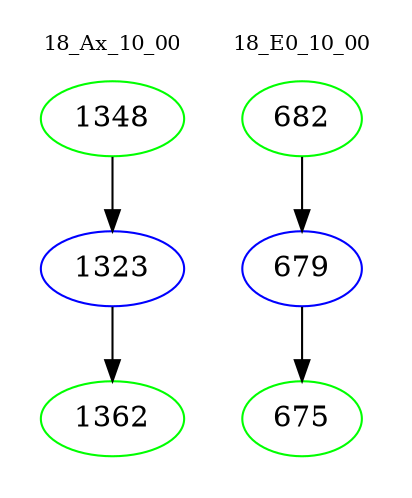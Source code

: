digraph{
subgraph cluster_0 {
color = white
label = "18_Ax_10_00";
fontsize=10;
T0_1348 [label="1348", color="green"]
T0_1348 -> T0_1323 [color="black"]
T0_1323 [label="1323", color="blue"]
T0_1323 -> T0_1362 [color="black"]
T0_1362 [label="1362", color="green"]
}
subgraph cluster_1 {
color = white
label = "18_E0_10_00";
fontsize=10;
T1_682 [label="682", color="green"]
T1_682 -> T1_679 [color="black"]
T1_679 [label="679", color="blue"]
T1_679 -> T1_675 [color="black"]
T1_675 [label="675", color="green"]
}
}

